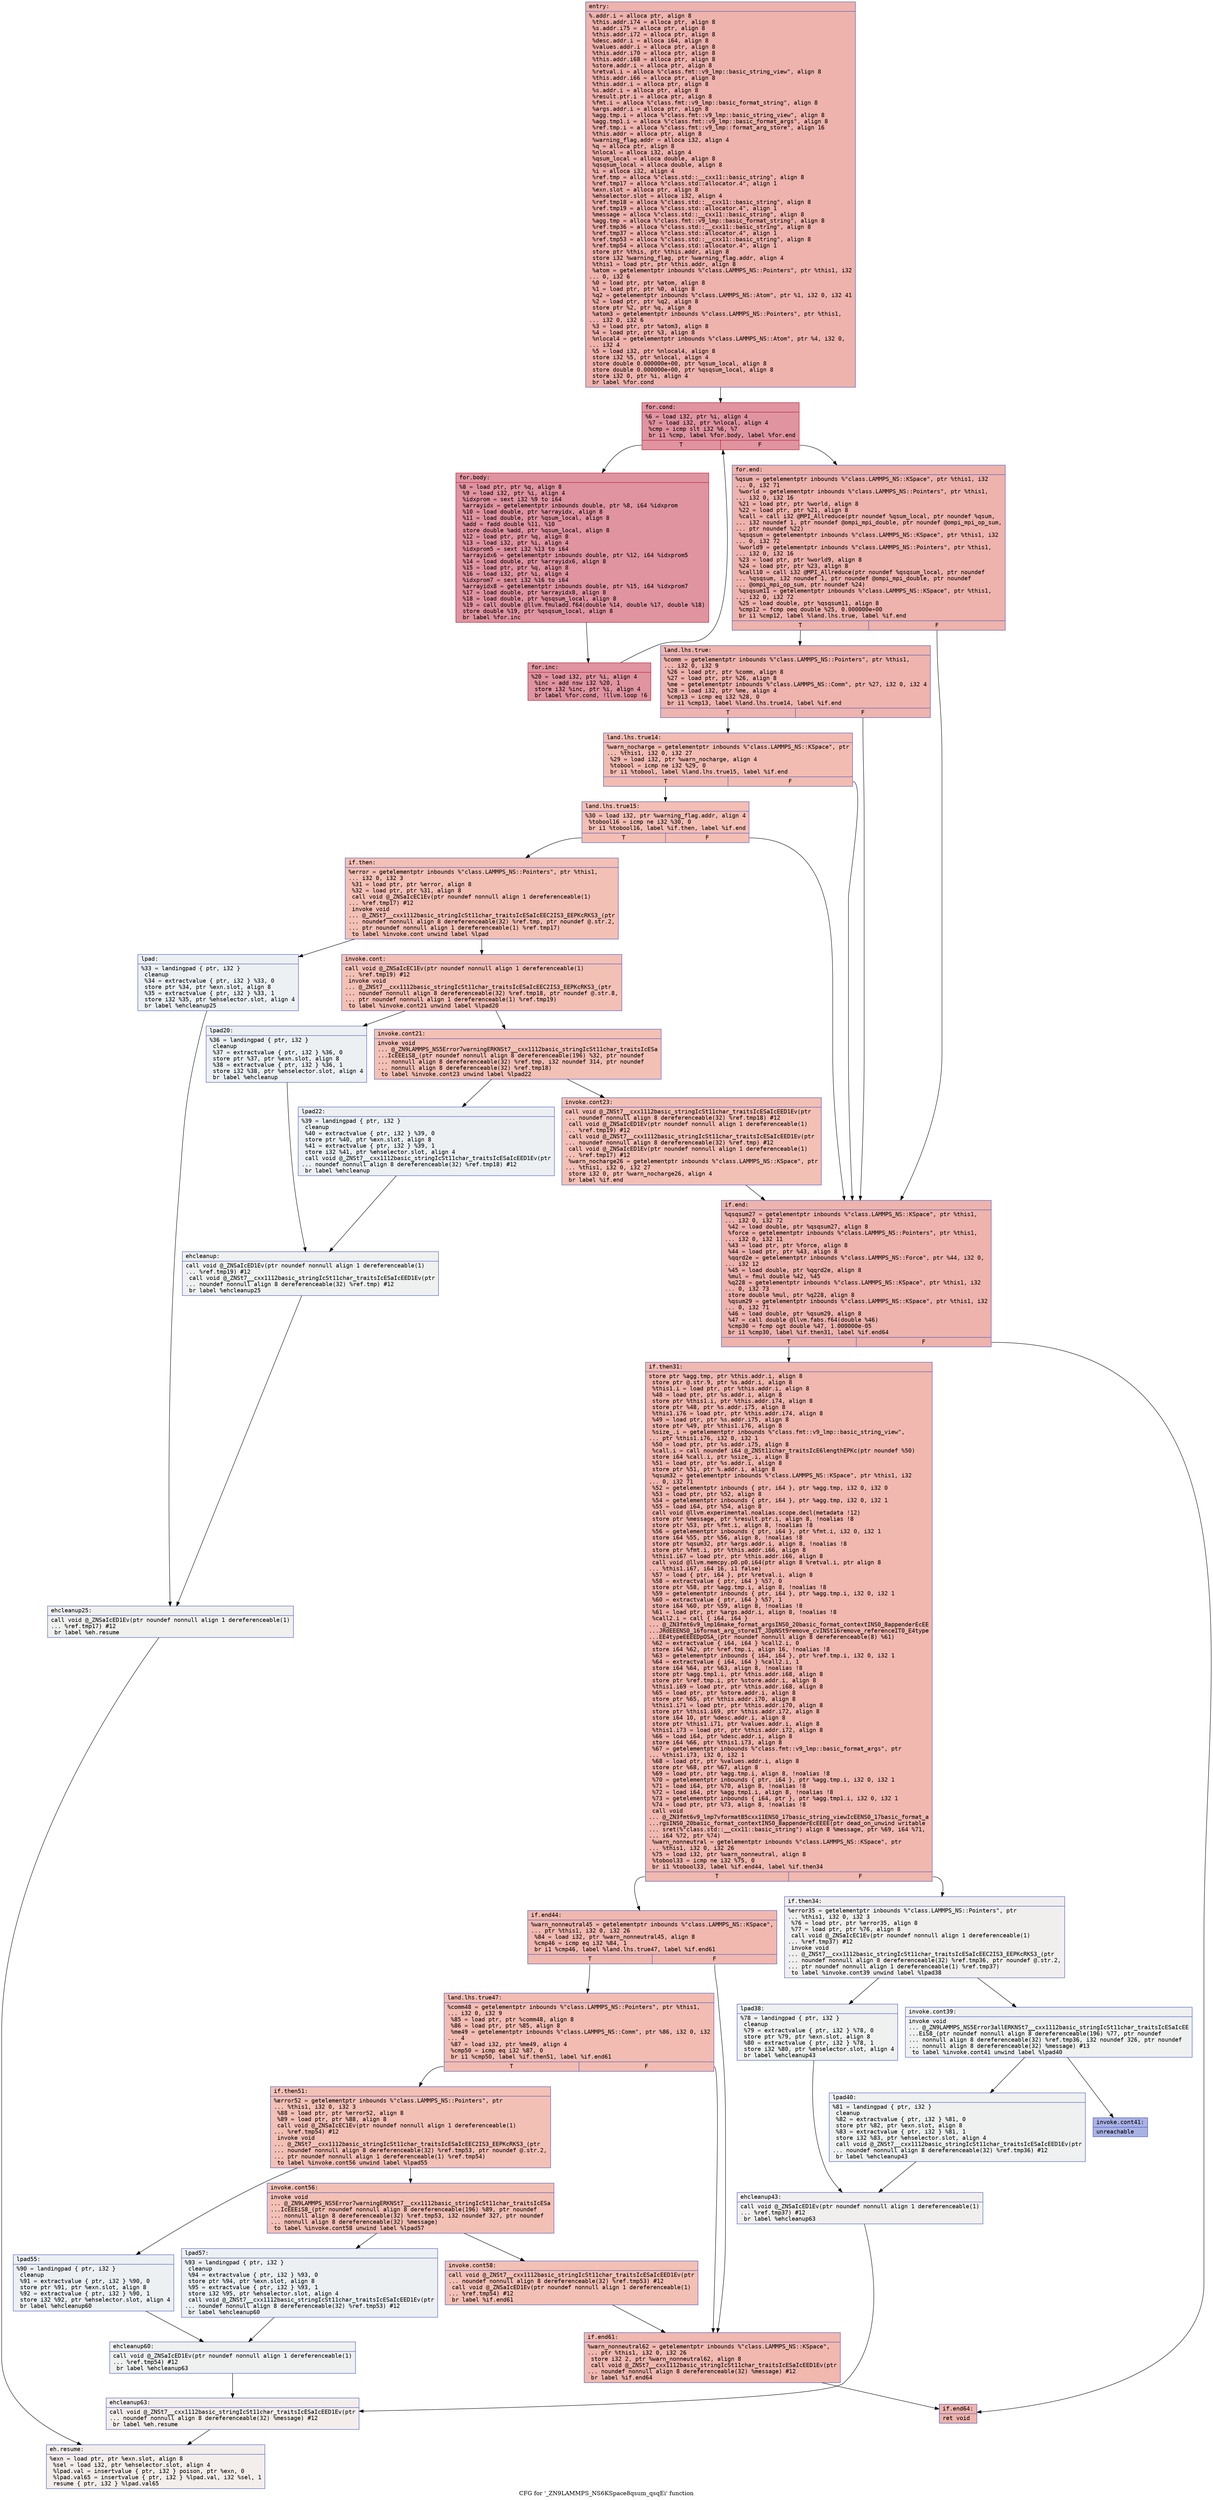 digraph "CFG for '_ZN9LAMMPS_NS6KSpace8qsum_qsqEi' function" {
	label="CFG for '_ZN9LAMMPS_NS6KSpace8qsum_qsqEi' function";

	Node0x55c423db5300 [shape=record,color="#3d50c3ff", style=filled, fillcolor="#d6524470" fontname="Courier",label="{entry:\l|  %.addr.i = alloca ptr, align 8\l  %this.addr.i74 = alloca ptr, align 8\l  %s.addr.i75 = alloca ptr, align 8\l  %this.addr.i72 = alloca ptr, align 8\l  %desc.addr.i = alloca i64, align 8\l  %values.addr.i = alloca ptr, align 8\l  %this.addr.i70 = alloca ptr, align 8\l  %this.addr.i68 = alloca ptr, align 8\l  %store.addr.i = alloca ptr, align 8\l  %retval.i = alloca %\"class.fmt::v9_lmp::basic_string_view\", align 8\l  %this.addr.i66 = alloca ptr, align 8\l  %this.addr.i = alloca ptr, align 8\l  %s.addr.i = alloca ptr, align 8\l  %result.ptr.i = alloca ptr, align 8\l  %fmt.i = alloca %\"class.fmt::v9_lmp::basic_format_string\", align 8\l  %args.addr.i = alloca ptr, align 8\l  %agg.tmp.i = alloca %\"class.fmt::v9_lmp::basic_string_view\", align 8\l  %agg.tmp1.i = alloca %\"class.fmt::v9_lmp::basic_format_args\", align 8\l  %ref.tmp.i = alloca %\"class.fmt::v9_lmp::format_arg_store\", align 16\l  %this.addr = alloca ptr, align 8\l  %warning_flag.addr = alloca i32, align 4\l  %q = alloca ptr, align 8\l  %nlocal = alloca i32, align 4\l  %qsum_local = alloca double, align 8\l  %qsqsum_local = alloca double, align 8\l  %i = alloca i32, align 4\l  %ref.tmp = alloca %\"class.std::__cxx11::basic_string\", align 8\l  %ref.tmp17 = alloca %\"class.std::allocator.4\", align 1\l  %exn.slot = alloca ptr, align 8\l  %ehselector.slot = alloca i32, align 4\l  %ref.tmp18 = alloca %\"class.std::__cxx11::basic_string\", align 8\l  %ref.tmp19 = alloca %\"class.std::allocator.4\", align 1\l  %message = alloca %\"class.std::__cxx11::basic_string\", align 8\l  %agg.tmp = alloca %\"class.fmt::v9_lmp::basic_format_string\", align 8\l  %ref.tmp36 = alloca %\"class.std::__cxx11::basic_string\", align 8\l  %ref.tmp37 = alloca %\"class.std::allocator.4\", align 1\l  %ref.tmp53 = alloca %\"class.std::__cxx11::basic_string\", align 8\l  %ref.tmp54 = alloca %\"class.std::allocator.4\", align 1\l  store ptr %this, ptr %this.addr, align 8\l  store i32 %warning_flag, ptr %warning_flag.addr, align 4\l  %this1 = load ptr, ptr %this.addr, align 8\l  %atom = getelementptr inbounds %\"class.LAMMPS_NS::Pointers\", ptr %this1, i32\l... 0, i32 6\l  %0 = load ptr, ptr %atom, align 8\l  %1 = load ptr, ptr %0, align 8\l  %q2 = getelementptr inbounds %\"class.LAMMPS_NS::Atom\", ptr %1, i32 0, i32 41\l  %2 = load ptr, ptr %q2, align 8\l  store ptr %2, ptr %q, align 8\l  %atom3 = getelementptr inbounds %\"class.LAMMPS_NS::Pointers\", ptr %this1,\l... i32 0, i32 6\l  %3 = load ptr, ptr %atom3, align 8\l  %4 = load ptr, ptr %3, align 8\l  %nlocal4 = getelementptr inbounds %\"class.LAMMPS_NS::Atom\", ptr %4, i32 0,\l... i32 4\l  %5 = load i32, ptr %nlocal4, align 8\l  store i32 %5, ptr %nlocal, align 4\l  store double 0.000000e+00, ptr %qsum_local, align 8\l  store double 0.000000e+00, ptr %qsqsum_local, align 8\l  store i32 0, ptr %i, align 4\l  br label %for.cond\l}"];
	Node0x55c423db5300 -> Node0x55c423db7b20[tooltip="entry -> for.cond\nProbability 100.00%" ];
	Node0x55c423db7b20 [shape=record,color="#b70d28ff", style=filled, fillcolor="#b70d2870" fontname="Courier",label="{for.cond:\l|  %6 = load i32, ptr %i, align 4\l  %7 = load i32, ptr %nlocal, align 4\l  %cmp = icmp slt i32 %6, %7\l  br i1 %cmp, label %for.body, label %for.end\l|{<s0>T|<s1>F}}"];
	Node0x55c423db7b20:s0 -> Node0x55c423db7d90[tooltip="for.cond -> for.body\nProbability 96.88%" ];
	Node0x55c423db7b20:s1 -> Node0x55c423db6310[tooltip="for.cond -> for.end\nProbability 3.12%" ];
	Node0x55c423db7d90 [shape=record,color="#b70d28ff", style=filled, fillcolor="#b70d2870" fontname="Courier",label="{for.body:\l|  %8 = load ptr, ptr %q, align 8\l  %9 = load i32, ptr %i, align 4\l  %idxprom = sext i32 %9 to i64\l  %arrayidx = getelementptr inbounds double, ptr %8, i64 %idxprom\l  %10 = load double, ptr %arrayidx, align 8\l  %11 = load double, ptr %qsum_local, align 8\l  %add = fadd double %11, %10\l  store double %add, ptr %qsum_local, align 8\l  %12 = load ptr, ptr %q, align 8\l  %13 = load i32, ptr %i, align 4\l  %idxprom5 = sext i32 %13 to i64\l  %arrayidx6 = getelementptr inbounds double, ptr %12, i64 %idxprom5\l  %14 = load double, ptr %arrayidx6, align 8\l  %15 = load ptr, ptr %q, align 8\l  %16 = load i32, ptr %i, align 4\l  %idxprom7 = sext i32 %16 to i64\l  %arrayidx8 = getelementptr inbounds double, ptr %15, i64 %idxprom7\l  %17 = load double, ptr %arrayidx8, align 8\l  %18 = load double, ptr %qsqsum_local, align 8\l  %19 = call double @llvm.fmuladd.f64(double %14, double %17, double %18)\l  store double %19, ptr %qsqsum_local, align 8\l  br label %for.inc\l}"];
	Node0x55c423db7d90 -> Node0x55c423db8e70[tooltip="for.body -> for.inc\nProbability 100.00%" ];
	Node0x55c423db8e70 [shape=record,color="#b70d28ff", style=filled, fillcolor="#b70d2870" fontname="Courier",label="{for.inc:\l|  %20 = load i32, ptr %i, align 4\l  %inc = add nsw i32 %20, 1\l  store i32 %inc, ptr %i, align 4\l  br label %for.cond, !llvm.loop !6\l}"];
	Node0x55c423db8e70 -> Node0x55c423db7b20[tooltip="for.inc -> for.cond\nProbability 100.00%" ];
	Node0x55c423db6310 [shape=record,color="#3d50c3ff", style=filled, fillcolor="#d6524470" fontname="Courier",label="{for.end:\l|  %qsum = getelementptr inbounds %\"class.LAMMPS_NS::KSpace\", ptr %this1, i32\l... 0, i32 71\l  %world = getelementptr inbounds %\"class.LAMMPS_NS::Pointers\", ptr %this1,\l... i32 0, i32 16\l  %21 = load ptr, ptr %world, align 8\l  %22 = load ptr, ptr %21, align 8\l  %call = call i32 @MPI_Allreduce(ptr noundef %qsum_local, ptr noundef %qsum,\l... i32 noundef 1, ptr noundef @ompi_mpi_double, ptr noundef @ompi_mpi_op_sum,\l... ptr noundef %22)\l  %qsqsum = getelementptr inbounds %\"class.LAMMPS_NS::KSpace\", ptr %this1, i32\l... 0, i32 72\l  %world9 = getelementptr inbounds %\"class.LAMMPS_NS::Pointers\", ptr %this1,\l... i32 0, i32 16\l  %23 = load ptr, ptr %world9, align 8\l  %24 = load ptr, ptr %23, align 8\l  %call10 = call i32 @MPI_Allreduce(ptr noundef %qsqsum_local, ptr noundef\l... %qsqsum, i32 noundef 1, ptr noundef @ompi_mpi_double, ptr noundef\l... @ompi_mpi_op_sum, ptr noundef %24)\l  %qsqsum11 = getelementptr inbounds %\"class.LAMMPS_NS::KSpace\", ptr %this1,\l... i32 0, i32 72\l  %25 = load double, ptr %qsqsum11, align 8\l  %cmp12 = fcmp oeq double %25, 0.000000e+00\l  br i1 %cmp12, label %land.lhs.true, label %if.end\l|{<s0>T|<s1>F}}"];
	Node0x55c423db6310:s0 -> Node0x55c423db9d80[tooltip="for.end -> land.lhs.true\nProbability 62.50%" ];
	Node0x55c423db6310:s1 -> Node0x55c423db9e00[tooltip="for.end -> if.end\nProbability 37.50%" ];
	Node0x55c423db9d80 [shape=record,color="#3d50c3ff", style=filled, fillcolor="#d8564670" fontname="Courier",label="{land.lhs.true:\l|  %comm = getelementptr inbounds %\"class.LAMMPS_NS::Pointers\", ptr %this1,\l... i32 0, i32 9\l  %26 = load ptr, ptr %comm, align 8\l  %27 = load ptr, ptr %26, align 8\l  %me = getelementptr inbounds %\"class.LAMMPS_NS::Comm\", ptr %27, i32 0, i32 4\l  %28 = load i32, ptr %me, align 4\l  %cmp13 = icmp eq i32 %28, 0\l  br i1 %cmp13, label %land.lhs.true14, label %if.end\l|{<s0>T|<s1>F}}"];
	Node0x55c423db9d80:s0 -> Node0x55c423dba310[tooltip="land.lhs.true -> land.lhs.true14\nProbability 37.50%" ];
	Node0x55c423db9d80:s1 -> Node0x55c423db9e00[tooltip="land.lhs.true -> if.end\nProbability 62.50%" ];
	Node0x55c423dba310 [shape=record,color="#3d50c3ff", style=filled, fillcolor="#e1675170" fontname="Courier",label="{land.lhs.true14:\l|  %warn_nocharge = getelementptr inbounds %\"class.LAMMPS_NS::KSpace\", ptr\l... %this1, i32 0, i32 27\l  %29 = load i32, ptr %warn_nocharge, align 4\l  %tobool = icmp ne i32 %29, 0\l  br i1 %tobool, label %land.lhs.true15, label %if.end\l|{<s0>T|<s1>F}}"];
	Node0x55c423dba310:s0 -> Node0x55c423dba660[tooltip="land.lhs.true14 -> land.lhs.true15\nProbability 62.50%" ];
	Node0x55c423dba310:s1 -> Node0x55c423db9e00[tooltip="land.lhs.true14 -> if.end\nProbability 37.50%" ];
	Node0x55c423dba660 [shape=record,color="#3d50c3ff", style=filled, fillcolor="#e36c5570" fontname="Courier",label="{land.lhs.true15:\l|  %30 = load i32, ptr %warning_flag.addr, align 4\l  %tobool16 = icmp ne i32 %30, 0\l  br i1 %tobool16, label %if.then, label %if.end\l|{<s0>T|<s1>F}}"];
	Node0x55c423dba660:s0 -> Node0x55c423dba900[tooltip="land.lhs.true15 -> if.then\nProbability 62.50%" ];
	Node0x55c423dba660:s1 -> Node0x55c423db9e00[tooltip="land.lhs.true15 -> if.end\nProbability 37.50%" ];
	Node0x55c423dba900 [shape=record,color="#3d50c3ff", style=filled, fillcolor="#e5705870" fontname="Courier",label="{if.then:\l|  %error = getelementptr inbounds %\"class.LAMMPS_NS::Pointers\", ptr %this1,\l... i32 0, i32 3\l  %31 = load ptr, ptr %error, align 8\l  %32 = load ptr, ptr %31, align 8\l  call void @_ZNSaIcEC1Ev(ptr noundef nonnull align 1 dereferenceable(1)\l... %ref.tmp17) #12\l  invoke void\l... @_ZNSt7__cxx1112basic_stringIcSt11char_traitsIcESaIcEEC2IS3_EEPKcRKS3_(ptr\l... noundef nonnull align 8 dereferenceable(32) %ref.tmp, ptr noundef @.str.2,\l... ptr noundef nonnull align 1 dereferenceable(1) %ref.tmp17)\l          to label %invoke.cont unwind label %lpad\l}"];
	Node0x55c423dba900 -> Node0x55c423dbad80[tooltip="if.then -> invoke.cont\nProbability 100.00%" ];
	Node0x55c423dba900 -> Node0x55c423dbadd0[tooltip="if.then -> lpad\nProbability 0.00%" ];
	Node0x55c423dbad80 [shape=record,color="#3d50c3ff", style=filled, fillcolor="#e5705870" fontname="Courier",label="{invoke.cont:\l|  call void @_ZNSaIcEC1Ev(ptr noundef nonnull align 1 dereferenceable(1)\l... %ref.tmp19) #12\l  invoke void\l... @_ZNSt7__cxx1112basic_stringIcSt11char_traitsIcESaIcEEC2IS3_EEPKcRKS3_(ptr\l... noundef nonnull align 8 dereferenceable(32) %ref.tmp18, ptr noundef @.str.8,\l... ptr noundef nonnull align 1 dereferenceable(1) %ref.tmp19)\l          to label %invoke.cont21 unwind label %lpad20\l}"];
	Node0x55c423dbad80 -> Node0x55c423dbb0f0[tooltip="invoke.cont -> invoke.cont21\nProbability 100.00%" ];
	Node0x55c423dbad80 -> Node0x55c423dbb140[tooltip="invoke.cont -> lpad20\nProbability 0.00%" ];
	Node0x55c423dbb0f0 [shape=record,color="#3d50c3ff", style=filled, fillcolor="#e5705870" fontname="Courier",label="{invoke.cont21:\l|  invoke void\l... @_ZN9LAMMPS_NS5Error7warningERKNSt7__cxx1112basic_stringIcSt11char_traitsIcESa\l...IcEEEiS8_(ptr noundef nonnull align 8 dereferenceable(196) %32, ptr noundef\l... nonnull align 8 dereferenceable(32) %ref.tmp, i32 noundef 314, ptr noundef\l... nonnull align 8 dereferenceable(32) %ref.tmp18)\l          to label %invoke.cont23 unwind label %lpad22\l}"];
	Node0x55c423dbb0f0 -> Node0x55c423dbb0a0[tooltip="invoke.cont21 -> invoke.cont23\nProbability 100.00%" ];
	Node0x55c423dbb0f0 -> Node0x55c423dbb400[tooltip="invoke.cont21 -> lpad22\nProbability 0.00%" ];
	Node0x55c423dbb0a0 [shape=record,color="#3d50c3ff", style=filled, fillcolor="#e5705870" fontname="Courier",label="{invoke.cont23:\l|  call void @_ZNSt7__cxx1112basic_stringIcSt11char_traitsIcESaIcEED1Ev(ptr\l... noundef nonnull align 8 dereferenceable(32) %ref.tmp18) #12\l  call void @_ZNSaIcED1Ev(ptr noundef nonnull align 1 dereferenceable(1)\l... %ref.tmp19) #12\l  call void @_ZNSt7__cxx1112basic_stringIcSt11char_traitsIcESaIcEED1Ev(ptr\l... noundef nonnull align 8 dereferenceable(32) %ref.tmp) #12\l  call void @_ZNSaIcED1Ev(ptr noundef nonnull align 1 dereferenceable(1)\l... %ref.tmp17) #12\l  %warn_nocharge26 = getelementptr inbounds %\"class.LAMMPS_NS::KSpace\", ptr\l... %this1, i32 0, i32 27\l  store i32 0, ptr %warn_nocharge26, align 4\l  br label %if.end\l}"];
	Node0x55c423dbb0a0 -> Node0x55c423db9e00[tooltip="invoke.cont23 -> if.end\nProbability 100.00%" ];
	Node0x55c423dbadd0 [shape=record,color="#3d50c3ff", style=filled, fillcolor="#d6dce470" fontname="Courier",label="{lpad:\l|  %33 = landingpad \{ ptr, i32 \}\l          cleanup\l  %34 = extractvalue \{ ptr, i32 \} %33, 0\l  store ptr %34, ptr %exn.slot, align 8\l  %35 = extractvalue \{ ptr, i32 \} %33, 1\l  store i32 %35, ptr %ehselector.slot, align 4\l  br label %ehcleanup25\l}"];
	Node0x55c423dbadd0 -> Node0x55c423dbc050[tooltip="lpad -> ehcleanup25\nProbability 100.00%" ];
	Node0x55c423dbb140 [shape=record,color="#3d50c3ff", style=filled, fillcolor="#d6dce470" fontname="Courier",label="{lpad20:\l|  %36 = landingpad \{ ptr, i32 \}\l          cleanup\l  %37 = extractvalue \{ ptr, i32 \} %36, 0\l  store ptr %37, ptr %exn.slot, align 8\l  %38 = extractvalue \{ ptr, i32 \} %36, 1\l  store i32 %38, ptr %ehselector.slot, align 4\l  br label %ehcleanup\l}"];
	Node0x55c423dbb140 -> Node0x55c423dbc3c0[tooltip="lpad20 -> ehcleanup\nProbability 100.00%" ];
	Node0x55c423dbb400 [shape=record,color="#3d50c3ff", style=filled, fillcolor="#d6dce470" fontname="Courier",label="{lpad22:\l|  %39 = landingpad \{ ptr, i32 \}\l          cleanup\l  %40 = extractvalue \{ ptr, i32 \} %39, 0\l  store ptr %40, ptr %exn.slot, align 8\l  %41 = extractvalue \{ ptr, i32 \} %39, 1\l  store i32 %41, ptr %ehselector.slot, align 4\l  call void @_ZNSt7__cxx1112basic_stringIcSt11char_traitsIcESaIcEED1Ev(ptr\l... noundef nonnull align 8 dereferenceable(32) %ref.tmp18) #12\l  br label %ehcleanup\l}"];
	Node0x55c423dbb400 -> Node0x55c423dbc3c0[tooltip="lpad22 -> ehcleanup\nProbability 100.00%" ];
	Node0x55c423dbc3c0 [shape=record,color="#3d50c3ff", style=filled, fillcolor="#dbdcde70" fontname="Courier",label="{ehcleanup:\l|  call void @_ZNSaIcED1Ev(ptr noundef nonnull align 1 dereferenceable(1)\l... %ref.tmp19) #12\l  call void @_ZNSt7__cxx1112basic_stringIcSt11char_traitsIcESaIcEED1Ev(ptr\l... noundef nonnull align 8 dereferenceable(32) %ref.tmp) #12\l  br label %ehcleanup25\l}"];
	Node0x55c423dbc3c0 -> Node0x55c423dbc050[tooltip="ehcleanup -> ehcleanup25\nProbability 100.00%" ];
	Node0x55c423dbc050 [shape=record,color="#3d50c3ff", style=filled, fillcolor="#dedcdb70" fontname="Courier",label="{ehcleanup25:\l|  call void @_ZNSaIcED1Ev(ptr noundef nonnull align 1 dereferenceable(1)\l... %ref.tmp17) #12\l  br label %eh.resume\l}"];
	Node0x55c423dbc050 -> Node0x55c423dbcc70[tooltip="ehcleanup25 -> eh.resume\nProbability 100.00%" ];
	Node0x55c423db9e00 [shape=record,color="#3d50c3ff", style=filled, fillcolor="#d6524470" fontname="Courier",label="{if.end:\l|  %qsqsum27 = getelementptr inbounds %\"class.LAMMPS_NS::KSpace\", ptr %this1,\l... i32 0, i32 72\l  %42 = load double, ptr %qsqsum27, align 8\l  %force = getelementptr inbounds %\"class.LAMMPS_NS::Pointers\", ptr %this1,\l... i32 0, i32 11\l  %43 = load ptr, ptr %force, align 8\l  %44 = load ptr, ptr %43, align 8\l  %qqrd2e = getelementptr inbounds %\"class.LAMMPS_NS::Force\", ptr %44, i32 0,\l... i32 12\l  %45 = load double, ptr %qqrd2e, align 8\l  %mul = fmul double %42, %45\l  %q228 = getelementptr inbounds %\"class.LAMMPS_NS::KSpace\", ptr %this1, i32\l... 0, i32 73\l  store double %mul, ptr %q228, align 8\l  %qsum29 = getelementptr inbounds %\"class.LAMMPS_NS::KSpace\", ptr %this1, i32\l... 0, i32 71\l  %46 = load double, ptr %qsum29, align 8\l  %47 = call double @llvm.fabs.f64(double %46)\l  %cmp30 = fcmp ogt double %47, 1.000000e-05\l  br i1 %cmp30, label %if.then31, label %if.end64\l|{<s0>T|<s1>F}}"];
	Node0x55c423db9e00:s0 -> Node0x55c423d51210[tooltip="if.end -> if.then31\nProbability 50.00%" ];
	Node0x55c423db9e00:s1 -> Node0x55c423db7de0[tooltip="if.end -> if.end64\nProbability 50.00%" ];
	Node0x55c423d51210 [shape=record,color="#3d50c3ff", style=filled, fillcolor="#dc5d4a70" fontname="Courier",label="{if.then31:\l|  store ptr %agg.tmp, ptr %this.addr.i, align 8\l  store ptr @.str.9, ptr %s.addr.i, align 8\l  %this1.i = load ptr, ptr %this.addr.i, align 8\l  %48 = load ptr, ptr %s.addr.i, align 8\l  store ptr %this1.i, ptr %this.addr.i74, align 8\l  store ptr %48, ptr %s.addr.i75, align 8\l  %this1.i76 = load ptr, ptr %this.addr.i74, align 8\l  %49 = load ptr, ptr %s.addr.i75, align 8\l  store ptr %49, ptr %this1.i76, align 8\l  %size_.i = getelementptr inbounds %\"class.fmt::v9_lmp::basic_string_view\",\l... ptr %this1.i76, i32 0, i32 1\l  %50 = load ptr, ptr %s.addr.i75, align 8\l  %call.i = call noundef i64 @_ZNSt11char_traitsIcE6lengthEPKc(ptr noundef %50)\l  store i64 %call.i, ptr %size_.i, align 8\l  %51 = load ptr, ptr %s.addr.i, align 8\l  store ptr %51, ptr %.addr.i, align 8\l  %qsum32 = getelementptr inbounds %\"class.LAMMPS_NS::KSpace\", ptr %this1, i32\l... 0, i32 71\l  %52 = getelementptr inbounds \{ ptr, i64 \}, ptr %agg.tmp, i32 0, i32 0\l  %53 = load ptr, ptr %52, align 8\l  %54 = getelementptr inbounds \{ ptr, i64 \}, ptr %agg.tmp, i32 0, i32 1\l  %55 = load i64, ptr %54, align 8\l  call void @llvm.experimental.noalias.scope.decl(metadata !12)\l  store ptr %message, ptr %result.ptr.i, align 8, !noalias !8\l  store ptr %53, ptr %fmt.i, align 8, !noalias !8\l  %56 = getelementptr inbounds \{ ptr, i64 \}, ptr %fmt.i, i32 0, i32 1\l  store i64 %55, ptr %56, align 8, !noalias !8\l  store ptr %qsum32, ptr %args.addr.i, align 8, !noalias !8\l  store ptr %fmt.i, ptr %this.addr.i66, align 8\l  %this1.i67 = load ptr, ptr %this.addr.i66, align 8\l  call void @llvm.memcpy.p0.p0.i64(ptr align 8 %retval.i, ptr align 8\l... %this1.i67, i64 16, i1 false)\l  %57 = load \{ ptr, i64 \}, ptr %retval.i, align 8\l  %58 = extractvalue \{ ptr, i64 \} %57, 0\l  store ptr %58, ptr %agg.tmp.i, align 8, !noalias !8\l  %59 = getelementptr inbounds \{ ptr, i64 \}, ptr %agg.tmp.i, i32 0, i32 1\l  %60 = extractvalue \{ ptr, i64 \} %57, 1\l  store i64 %60, ptr %59, align 8, !noalias !8\l  %61 = load ptr, ptr %args.addr.i, align 8, !noalias !8\l  %call2.i = call \{ i64, i64 \}\l... @_ZN3fmt6v9_lmp16make_format_argsINS0_20basic_format_contextINS0_8appenderEcEE\l...JRdEEENS0_16format_arg_storeIT_JDpNSt9remove_cvINSt16remove_referenceIT0_E4type\l...EE4typeEEEEDpOSA_(ptr noundef nonnull align 8 dereferenceable(8) %61)\l  %62 = extractvalue \{ i64, i64 \} %call2.i, 0\l  store i64 %62, ptr %ref.tmp.i, align 16, !noalias !8\l  %63 = getelementptr inbounds \{ i64, i64 \}, ptr %ref.tmp.i, i32 0, i32 1\l  %64 = extractvalue \{ i64, i64 \} %call2.i, 1\l  store i64 %64, ptr %63, align 8, !noalias !8\l  store ptr %agg.tmp1.i, ptr %this.addr.i68, align 8\l  store ptr %ref.tmp.i, ptr %store.addr.i, align 8\l  %this1.i69 = load ptr, ptr %this.addr.i68, align 8\l  %65 = load ptr, ptr %store.addr.i, align 8\l  store ptr %65, ptr %this.addr.i70, align 8\l  %this1.i71 = load ptr, ptr %this.addr.i70, align 8\l  store ptr %this1.i69, ptr %this.addr.i72, align 8\l  store i64 10, ptr %desc.addr.i, align 8\l  store ptr %this1.i71, ptr %values.addr.i, align 8\l  %this1.i73 = load ptr, ptr %this.addr.i72, align 8\l  %66 = load i64, ptr %desc.addr.i, align 8\l  store i64 %66, ptr %this1.i73, align 8\l  %67 = getelementptr inbounds %\"class.fmt::v9_lmp::basic_format_args\", ptr\l... %this1.i73, i32 0, i32 1\l  %68 = load ptr, ptr %values.addr.i, align 8\l  store ptr %68, ptr %67, align 8\l  %69 = load ptr, ptr %agg.tmp.i, align 8, !noalias !8\l  %70 = getelementptr inbounds \{ ptr, i64 \}, ptr %agg.tmp.i, i32 0, i32 1\l  %71 = load i64, ptr %70, align 8, !noalias !8\l  %72 = load i64, ptr %agg.tmp1.i, align 8, !noalias !8\l  %73 = getelementptr inbounds \{ i64, ptr \}, ptr %agg.tmp1.i, i32 0, i32 1\l  %74 = load ptr, ptr %73, align 8, !noalias !8\l  call void\l... @_ZN3fmt6v9_lmp7vformatB5cxx11ENS0_17basic_string_viewIcEENS0_17basic_format_a\l...rgsINS0_20basic_format_contextINS0_8appenderEcEEEE(ptr dead_on_unwind writable\l... sret(%\"class.std::__cxx11::basic_string\") align 8 %message, ptr %69, i64 %71,\l... i64 %72, ptr %74)\l  %warn_nonneutral = getelementptr inbounds %\"class.LAMMPS_NS::KSpace\", ptr\l... %this1, i32 0, i32 26\l  %75 = load i32, ptr %warn_nonneutral, align 8\l  %tobool33 = icmp ne i32 %75, 0\l  br i1 %tobool33, label %if.end44, label %if.then34\l|{<s0>T|<s1>F}}"];
	Node0x55c423d51210:s0 -> Node0x55c423dc2c60[tooltip="if.then31 -> if.end44\nProbability 100.00%" ];
	Node0x55c423d51210:s1 -> Node0x55c423dc2d40[tooltip="if.then31 -> if.then34\nProbability 0.00%" ];
	Node0x55c423dc2d40 [shape=record,color="#3d50c3ff", style=filled, fillcolor="#e0dbd870" fontname="Courier",label="{if.then34:\l|  %error35 = getelementptr inbounds %\"class.LAMMPS_NS::Pointers\", ptr\l... %this1, i32 0, i32 3\l  %76 = load ptr, ptr %error35, align 8\l  %77 = load ptr, ptr %76, align 8\l  call void @_ZNSaIcEC1Ev(ptr noundef nonnull align 1 dereferenceable(1)\l... %ref.tmp37) #12\l  invoke void\l... @_ZNSt7__cxx1112basic_stringIcSt11char_traitsIcESaIcEEC2IS3_EEPKcRKS3_(ptr\l... noundef nonnull align 8 dereferenceable(32) %ref.tmp36, ptr noundef @.str.2,\l... ptr noundef nonnull align 1 dereferenceable(1) %ref.tmp37)\l          to label %invoke.cont39 unwind label %lpad38\l}"];
	Node0x55c423dc2d40 -> Node0x55c423dc31f0[tooltip="if.then34 -> invoke.cont39\nProbability 50.00%" ];
	Node0x55c423dc2d40 -> Node0x55c423dc3270[tooltip="if.then34 -> lpad38\nProbability 50.00%" ];
	Node0x55c423dc31f0 [shape=record,color="#3d50c3ff", style=filled, fillcolor="#dbdcde70" fontname="Courier",label="{invoke.cont39:\l|  invoke void\l... @_ZN9LAMMPS_NS5Error3allERKNSt7__cxx1112basic_stringIcSt11char_traitsIcESaIcEE\l...EiS8_(ptr noundef nonnull align 8 dereferenceable(196) %77, ptr noundef\l... nonnull align 8 dereferenceable(32) %ref.tmp36, i32 noundef 326, ptr noundef\l... nonnull align 8 dereferenceable(32) %message) #13\l          to label %invoke.cont41 unwind label %lpad40\l}"];
	Node0x55c423dc31f0 -> Node0x55c423dc31a0[tooltip="invoke.cont39 -> invoke.cont41\nProbability 0.00%" ];
	Node0x55c423dc31f0 -> Node0x55c423dc3590[tooltip="invoke.cont39 -> lpad40\nProbability 100.00%" ];
	Node0x55c423dc31a0 [shape=record,color="#3d50c3ff", style=filled, fillcolor="#3d50c370" fontname="Courier",label="{invoke.cont41:\l|  unreachable\l}"];
	Node0x55c423dc3270 [shape=record,color="#3d50c3ff", style=filled, fillcolor="#dbdcde70" fontname="Courier",label="{lpad38:\l|  %78 = landingpad \{ ptr, i32 \}\l          cleanup\l  %79 = extractvalue \{ ptr, i32 \} %78, 0\l  store ptr %79, ptr %exn.slot, align 8\l  %80 = extractvalue \{ ptr, i32 \} %78, 1\l  store i32 %80, ptr %ehselector.slot, align 4\l  br label %ehcleanup43\l}"];
	Node0x55c423dc3270 -> Node0x55c423dc3b50[tooltip="lpad38 -> ehcleanup43\nProbability 100.00%" ];
	Node0x55c423dc3590 [shape=record,color="#3d50c3ff", style=filled, fillcolor="#dbdcde70" fontname="Courier",label="{lpad40:\l|  %81 = landingpad \{ ptr, i32 \}\l          cleanup\l  %82 = extractvalue \{ ptr, i32 \} %81, 0\l  store ptr %82, ptr %exn.slot, align 8\l  %83 = extractvalue \{ ptr, i32 \} %81, 1\l  store i32 %83, ptr %ehselector.slot, align 4\l  call void @_ZNSt7__cxx1112basic_stringIcSt11char_traitsIcESaIcEED1Ev(ptr\l... noundef nonnull align 8 dereferenceable(32) %ref.tmp36) #12\l  br label %ehcleanup43\l}"];
	Node0x55c423dc3590 -> Node0x55c423dc3b50[tooltip="lpad40 -> ehcleanup43\nProbability 100.00%" ];
	Node0x55c423dc3b50 [shape=record,color="#3d50c3ff", style=filled, fillcolor="#e0dbd870" fontname="Courier",label="{ehcleanup43:\l|  call void @_ZNSaIcED1Ev(ptr noundef nonnull align 1 dereferenceable(1)\l... %ref.tmp37) #12\l  br label %ehcleanup63\l}"];
	Node0x55c423dc3b50 -> Node0x55c423dc4150[tooltip="ehcleanup43 -> ehcleanup63\nProbability 100.00%" ];
	Node0x55c423dc2c60 [shape=record,color="#3d50c3ff", style=filled, fillcolor="#dc5d4a70" fontname="Courier",label="{if.end44:\l|  %warn_nonneutral45 = getelementptr inbounds %\"class.LAMMPS_NS::KSpace\",\l... ptr %this1, i32 0, i32 26\l  %84 = load i32, ptr %warn_nonneutral45, align 8\l  %cmp46 = icmp eq i32 %84, 1\l  br i1 %cmp46, label %land.lhs.true47, label %if.end61\l|{<s0>T|<s1>F}}"];
	Node0x55c423dc2c60:s0 -> Node0x55c423dc44a0[tooltip="if.end44 -> land.lhs.true47\nProbability 50.00%" ];
	Node0x55c423dc2c60:s1 -> Node0x55c423dc44f0[tooltip="if.end44 -> if.end61\nProbability 50.00%" ];
	Node0x55c423dc44a0 [shape=record,color="#3d50c3ff", style=filled, fillcolor="#e1675170" fontname="Courier",label="{land.lhs.true47:\l|  %comm48 = getelementptr inbounds %\"class.LAMMPS_NS::Pointers\", ptr %this1,\l... i32 0, i32 9\l  %85 = load ptr, ptr %comm48, align 8\l  %86 = load ptr, ptr %85, align 8\l  %me49 = getelementptr inbounds %\"class.LAMMPS_NS::Comm\", ptr %86, i32 0, i32\l... 4\l  %87 = load i32, ptr %me49, align 4\l  %cmp50 = icmp eq i32 %87, 0\l  br i1 %cmp50, label %if.then51, label %if.end61\l|{<s0>T|<s1>F}}"];
	Node0x55c423dc44a0:s0 -> Node0x55c423dc49e0[tooltip="land.lhs.true47 -> if.then51\nProbability 37.50%" ];
	Node0x55c423dc44a0:s1 -> Node0x55c423dc44f0[tooltip="land.lhs.true47 -> if.end61\nProbability 62.50%" ];
	Node0x55c423dc49e0 [shape=record,color="#3d50c3ff", style=filled, fillcolor="#e5705870" fontname="Courier",label="{if.then51:\l|  %error52 = getelementptr inbounds %\"class.LAMMPS_NS::Pointers\", ptr\l... %this1, i32 0, i32 3\l  %88 = load ptr, ptr %error52, align 8\l  %89 = load ptr, ptr %88, align 8\l  call void @_ZNSaIcEC1Ev(ptr noundef nonnull align 1 dereferenceable(1)\l... %ref.tmp54) #12\l  invoke void\l... @_ZNSt7__cxx1112basic_stringIcSt11char_traitsIcESaIcEEC2IS3_EEPKcRKS3_(ptr\l... noundef nonnull align 8 dereferenceable(32) %ref.tmp53, ptr noundef @.str.2,\l... ptr noundef nonnull align 1 dereferenceable(1) %ref.tmp54)\l          to label %invoke.cont56 unwind label %lpad55\l}"];
	Node0x55c423dc49e0 -> Node0x55c423dc4e40[tooltip="if.then51 -> invoke.cont56\nProbability 100.00%" ];
	Node0x55c423dc49e0 -> Node0x55c423dc4ec0[tooltip="if.then51 -> lpad55\nProbability 0.00%" ];
	Node0x55c423dc4e40 [shape=record,color="#3d50c3ff", style=filled, fillcolor="#e5705870" fontname="Courier",label="{invoke.cont56:\l|  invoke void\l... @_ZN9LAMMPS_NS5Error7warningERKNSt7__cxx1112basic_stringIcSt11char_traitsIcESa\l...IcEEEiS8_(ptr noundef nonnull align 8 dereferenceable(196) %89, ptr noundef\l... nonnull align 8 dereferenceable(32) %ref.tmp53, i32 noundef 327, ptr noundef\l... nonnull align 8 dereferenceable(32) %message)\l          to label %invoke.cont58 unwind label %lpad57\l}"];
	Node0x55c423dc4e40 -> Node0x55c423dc4df0[tooltip="invoke.cont56 -> invoke.cont58\nProbability 100.00%" ];
	Node0x55c423dc4e40 -> Node0x55c423d582a0[tooltip="invoke.cont56 -> lpad57\nProbability 0.00%" ];
	Node0x55c423dc4df0 [shape=record,color="#3d50c3ff", style=filled, fillcolor="#e5705870" fontname="Courier",label="{invoke.cont58:\l|  call void @_ZNSt7__cxx1112basic_stringIcSt11char_traitsIcESaIcEED1Ev(ptr\l... noundef nonnull align 8 dereferenceable(32) %ref.tmp53) #12\l  call void @_ZNSaIcED1Ev(ptr noundef nonnull align 1 dereferenceable(1)\l... %ref.tmp54) #12\l  br label %if.end61\l}"];
	Node0x55c423dc4df0 -> Node0x55c423dc44f0[tooltip="invoke.cont58 -> if.end61\nProbability 100.00%" ];
	Node0x55c423dc4ec0 [shape=record,color="#3d50c3ff", style=filled, fillcolor="#d6dce470" fontname="Courier",label="{lpad55:\l|  %90 = landingpad \{ ptr, i32 \}\l          cleanup\l  %91 = extractvalue \{ ptr, i32 \} %90, 0\l  store ptr %91, ptr %exn.slot, align 8\l  %92 = extractvalue \{ ptr, i32 \} %90, 1\l  store i32 %92, ptr %ehselector.slot, align 4\l  br label %ehcleanup60\l}"];
	Node0x55c423dc4ec0 -> Node0x55c423d58a60[tooltip="lpad55 -> ehcleanup60\nProbability 100.00%" ];
	Node0x55c423d582a0 [shape=record,color="#3d50c3ff", style=filled, fillcolor="#d6dce470" fontname="Courier",label="{lpad57:\l|  %93 = landingpad \{ ptr, i32 \}\l          cleanup\l  %94 = extractvalue \{ ptr, i32 \} %93, 0\l  store ptr %94, ptr %exn.slot, align 8\l  %95 = extractvalue \{ ptr, i32 \} %93, 1\l  store i32 %95, ptr %ehselector.slot, align 4\l  call void @_ZNSt7__cxx1112basic_stringIcSt11char_traitsIcESaIcEED1Ev(ptr\l... noundef nonnull align 8 dereferenceable(32) %ref.tmp53) #12\l  br label %ehcleanup60\l}"];
	Node0x55c423d582a0 -> Node0x55c423d58a60[tooltip="lpad57 -> ehcleanup60\nProbability 100.00%" ];
	Node0x55c423d58a60 [shape=record,color="#3d50c3ff", style=filled, fillcolor="#dbdcde70" fontname="Courier",label="{ehcleanup60:\l|  call void @_ZNSaIcED1Ev(ptr noundef nonnull align 1 dereferenceable(1)\l... %ref.tmp54) #12\l  br label %ehcleanup63\l}"];
	Node0x55c423d58a60 -> Node0x55c423dc4150[tooltip="ehcleanup60 -> ehcleanup63\nProbability 100.00%" ];
	Node0x55c423dc44f0 [shape=record,color="#3d50c3ff", style=filled, fillcolor="#dc5d4a70" fontname="Courier",label="{if.end61:\l|  %warn_nonneutral62 = getelementptr inbounds %\"class.LAMMPS_NS::KSpace\",\l... ptr %this1, i32 0, i32 26\l  store i32 2, ptr %warn_nonneutral62, align 8\l  call void @_ZNSt7__cxx1112basic_stringIcSt11char_traitsIcESaIcEED1Ev(ptr\l... noundef nonnull align 8 dereferenceable(32) %message) #12\l  br label %if.end64\l}"];
	Node0x55c423dc44f0 -> Node0x55c423db7de0[tooltip="if.end61 -> if.end64\nProbability 100.00%" ];
	Node0x55c423dc4150 [shape=record,color="#3d50c3ff", style=filled, fillcolor="#e3d9d370" fontname="Courier",label="{ehcleanup63:\l|  call void @_ZNSt7__cxx1112basic_stringIcSt11char_traitsIcESaIcEED1Ev(ptr\l... noundef nonnull align 8 dereferenceable(32) %message) #12\l  br label %eh.resume\l}"];
	Node0x55c423dc4150 -> Node0x55c423dbcc70[tooltip="ehcleanup63 -> eh.resume\nProbability 100.00%" ];
	Node0x55c423db7de0 [shape=record,color="#3d50c3ff", style=filled, fillcolor="#d6524470" fontname="Courier",label="{if.end64:\l|  ret void\l}"];
	Node0x55c423dbcc70 [shape=record,color="#3d50c3ff", style=filled, fillcolor="#e5d8d170" fontname="Courier",label="{eh.resume:\l|  %exn = load ptr, ptr %exn.slot, align 8\l  %sel = load i32, ptr %ehselector.slot, align 4\l  %lpad.val = insertvalue \{ ptr, i32 \} poison, ptr %exn, 0\l  %lpad.val65 = insertvalue \{ ptr, i32 \} %lpad.val, i32 %sel, 1\l  resume \{ ptr, i32 \} %lpad.val65\l}"];
}
